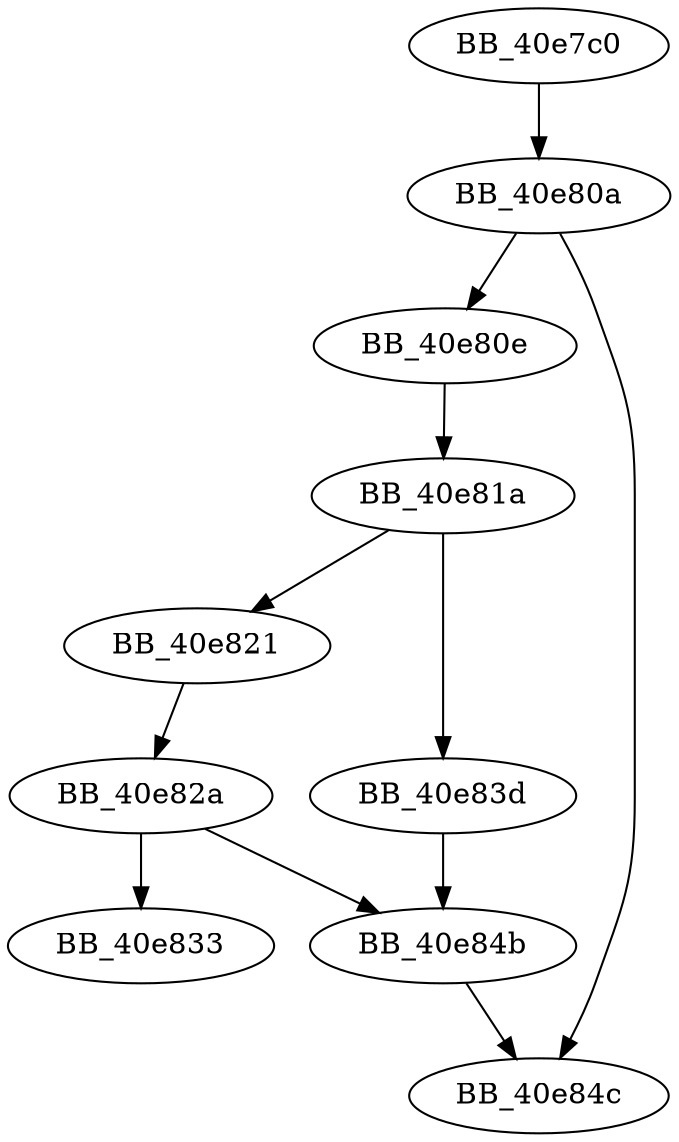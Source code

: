 DiGraph sub_40E7C0{
BB_40e7c0->BB_40e80a
BB_40e80a->BB_40e80e
BB_40e80a->BB_40e84c
BB_40e80e->BB_40e81a
BB_40e81a->BB_40e821
BB_40e81a->BB_40e83d
BB_40e821->BB_40e82a
BB_40e82a->BB_40e833
BB_40e82a->BB_40e84b
BB_40e83d->BB_40e84b
BB_40e84b->BB_40e84c
}
